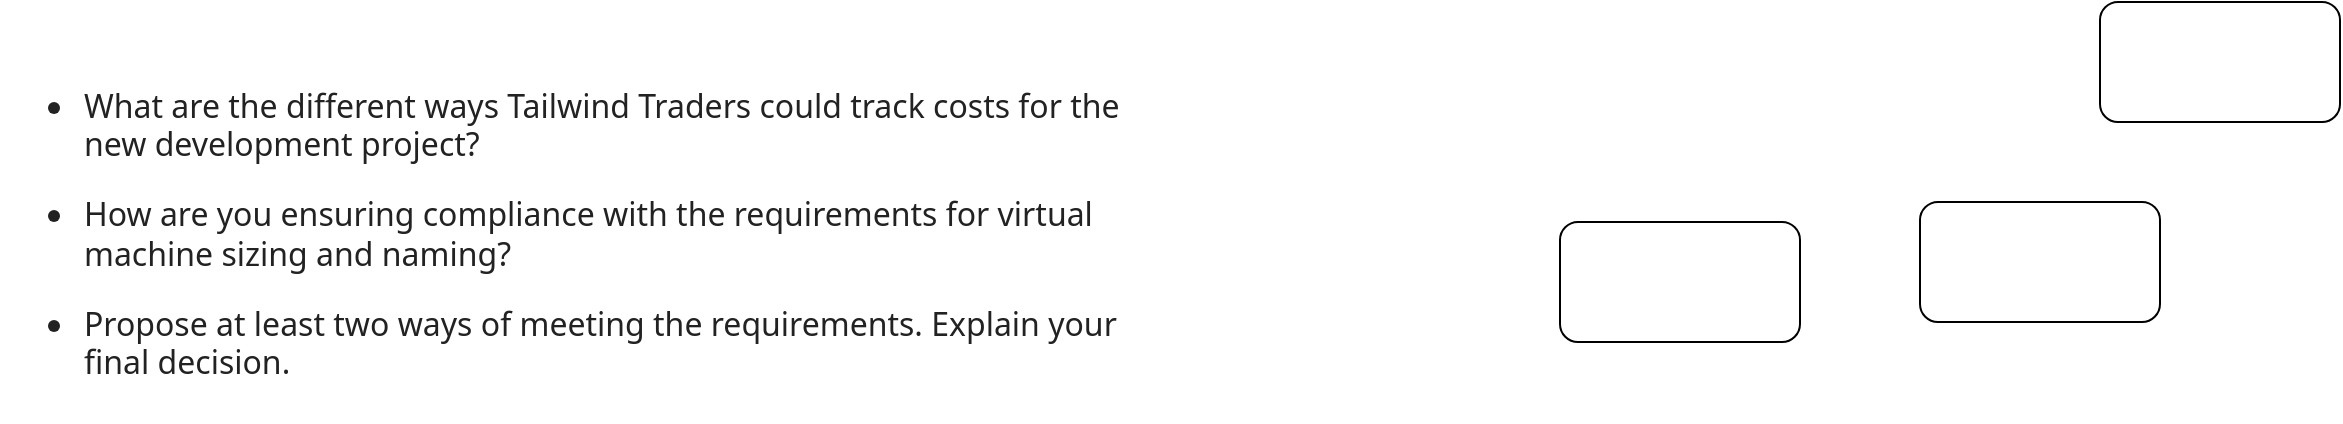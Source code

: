 <mxfile version="20.7.4" type="github"><diagram id="-W-IftBYjejMgLZBVs1a" name="Page-1"><mxGraphModel dx="1387" dy="796" grid="1" gridSize="10" guides="1" tooltips="1" connect="1" arrows="1" fold="1" page="1" pageScale="1" pageWidth="850" pageHeight="1100" math="0" shadow="0"><root><mxCell id="0"/><mxCell id="1" parent="0"/><mxCell id="nyYrRtNtimhPDTRfhX-r-1" value="&lt;ul style=&quot;box-sizing: border-box; margin-top: 1rem; margin-bottom: 0px; color: rgb(34, 34, 34); font-family: segoe-ui_normal, &amp;quot;Segoe UI&amp;quot;, Segoe, &amp;quot;Segoe WP&amp;quot;, &amp;quot;Helvetica Neue&amp;quot;, Helvetica, sans-serif; font-size: 16px; font-style: normal; font-variant-ligatures: normal; font-variant-caps: normal; font-weight: 400; letter-spacing: normal; orphans: 2; text-align: left; text-indent: 0px; text-transform: none; widows: 2; word-spacing: 0px; -webkit-text-stroke-width: 0px; background-color: rgb(255, 255, 255); text-decoration-thickness: initial; text-decoration-style: initial; text-decoration-color: initial;&quot;&gt;&lt;li style=&quot;box-sizing: border-box;&quot;&gt;&lt;p style=&quot;box-sizing: border-box; margin-top: 1rem; margin-bottom: 0px;&quot;&gt;What are the different ways Tailwind Traders could track costs for the new development project?&lt;/p&gt;&lt;/li&gt;&lt;li style=&quot;box-sizing: border-box;&quot;&gt;&lt;p style=&quot;box-sizing: border-box; margin-top: 1rem; margin-bottom: 0px;&quot;&gt;How are you ensuring compliance with the requirements for virtual machine sizing and naming?&lt;/p&gt;&lt;/li&gt;&lt;li style=&quot;box-sizing: border-box;&quot;&gt;&lt;p style=&quot;box-sizing: border-box; margin-top: 1rem; margin-bottom: 0px;&quot;&gt;Propose at least two ways of meeting the requirements. Explain your final decision.&lt;/p&gt;&lt;/li&gt;&lt;/ul&gt;" style="text;whiteSpace=wrap;html=1;" vertex="1" parent="1"><mxGeometry x="70" y="70" width="560" height="190" as="geometry"/></mxCell><mxCell id="nyYrRtNtimhPDTRfhX-r-2" value="" style="rounded=1;whiteSpace=wrap;html=1;" vertex="1" parent="1"><mxGeometry x="1120" y="50" width="120" height="60" as="geometry"/></mxCell><mxCell id="nyYrRtNtimhPDTRfhX-r-3" value="" style="rounded=1;whiteSpace=wrap;html=1;" vertex="1" parent="1"><mxGeometry x="850" y="160" width="120" height="60" as="geometry"/></mxCell><mxCell id="nyYrRtNtimhPDTRfhX-r-4" value="" style="rounded=1;whiteSpace=wrap;html=1;" vertex="1" parent="1"><mxGeometry x="1030" y="150" width="120" height="60" as="geometry"/></mxCell></root></mxGraphModel></diagram></mxfile>